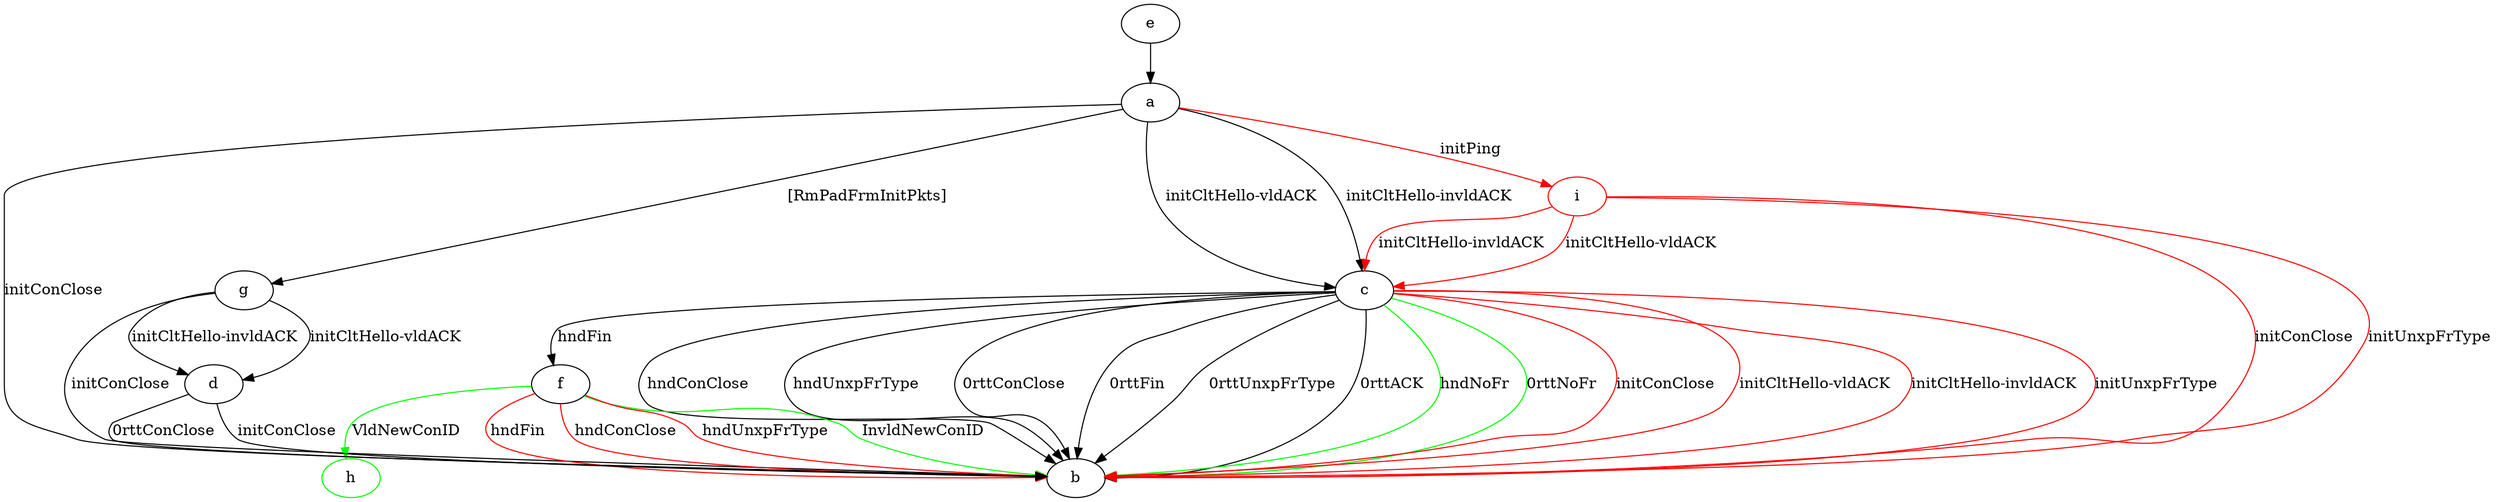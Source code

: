 digraph "" {
	a -> b	[key=0,
		label="initConClose "];
	a -> c	[key=0,
		label="initCltHello-vldACK "];
	a -> c	[key=1,
		label="initCltHello-invldACK "];
	a -> g	[key=0,
		label="[RmPadFrmInitPkts] "];
	i	[color=red];
	a -> i	[key=0,
		color=red,
		label="initPing "];
	c -> b	[key=0,
		label="hndConClose "];
	c -> b	[key=1,
		label="hndUnxpFrType "];
	c -> b	[key=2,
		label="0rttConClose "];
	c -> b	[key=3,
		label="0rttFin "];
	c -> b	[key=4,
		label="0rttUnxpFrType "];
	c -> b	[key=5,
		label="0rttACK "];
	c -> b	[key=6,
		color=green,
		label="hndNoFr "];
	c -> b	[key=7,
		color=green,
		label="0rttNoFr "];
	c -> b	[key=8,
		color=red,
		label="initConClose "];
	c -> b	[key=9,
		color=red,
		label="initCltHello-vldACK "];
	c -> b	[key=10,
		color=red,
		label="initCltHello-invldACK "];
	c -> b	[key=11,
		color=red,
		label="initUnxpFrType "];
	c -> f	[key=0,
		label="hndFin "];
	d -> b	[key=0,
		label="initConClose "];
	d -> b	[key=1,
		label="0rttConClose "];
	e -> a	[key=0];
	f -> b	[key=0,
		color=green,
		label="InvldNewConID "];
	f -> b	[key=1,
		color=red,
		label="hndFin "];
	f -> b	[key=2,
		color=red,
		label="hndConClose "];
	f -> b	[key=3,
		color=red,
		label="hndUnxpFrType "];
	h	[color=green];
	f -> h	[key=0,
		color=green,
		label="VldNewConID "];
	g -> b	[key=0,
		label="initConClose "];
	g -> d	[key=0,
		label="initCltHello-vldACK "];
	g -> d	[key=1,
		label="initCltHello-invldACK "];
	i -> b	[key=0,
		color=red,
		label="initConClose "];
	i -> b	[key=1,
		color=red,
		label="initUnxpFrType "];
	i -> c	[key=0,
		color=red,
		label="initCltHello-vldACK "];
	i -> c	[key=1,
		color=red,
		label="initCltHello-invldACK "];
}
